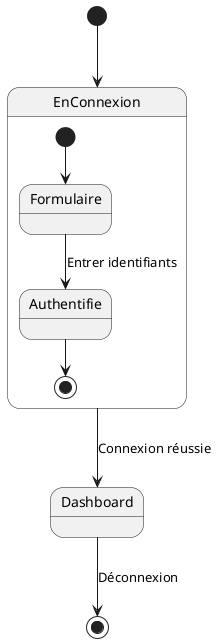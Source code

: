 
@startuml StateMagicFit
[*] --> EnConnexion

state EnConnexion {
  [*] --> Formulaire
  Formulaire --> Authentifie : Entrer identifiants
  Authentifie --> [*]
}

EnConnexion --> Dashboard : Connexion réussie
Dashboard --> [*] : Déconnexion
@enduml
